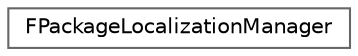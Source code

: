 digraph "Graphical Class Hierarchy"
{
 // INTERACTIVE_SVG=YES
 // LATEX_PDF_SIZE
  bgcolor="transparent";
  edge [fontname=Helvetica,fontsize=10,labelfontname=Helvetica,labelfontsize=10];
  node [fontname=Helvetica,fontsize=10,shape=box,height=0.2,width=0.4];
  rankdir="LR";
  Node0 [id="Node000000",label="FPackageLocalizationManager",height=0.2,width=0.4,color="grey40", fillcolor="white", style="filled",URL="$d7/d2e/classFPackageLocalizationManager.html",tooltip="Singleton class that manages localized package data."];
}
